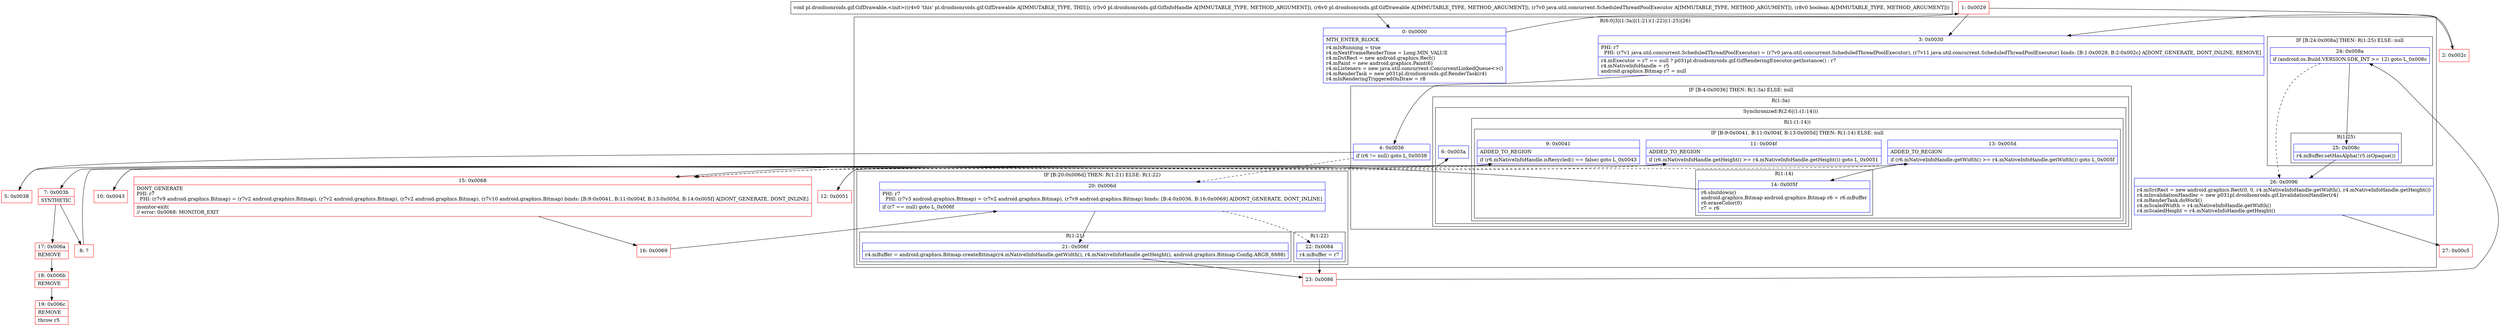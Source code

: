 digraph "CFG forpl.droidsonroids.gif.GifDrawable.\<init\>(Lpl\/droidsonroids\/gif\/GifInfoHandle;Lpl\/droidsonroids\/gif\/GifDrawable;Ljava\/util\/concurrent\/ScheduledThreadPoolExecutor;Z)V" {
subgraph cluster_Region_1260163842 {
label = "R(6:0|3|(1:3a)|(1:21)(1:22)|(1:25)|26)";
node [shape=record,color=blue];
Node_0 [shape=record,label="{0\:\ 0x0000|MTH_ENTER_BLOCK\l|r4.mIsRunning = true\lr4.mNextFrameRenderTime = Long.MIN_VALUE\lr4.mDstRect = new android.graphics.Rect()\lr4.mPaint = new android.graphics.Paint(6)\lr4.mListeners = new java.util.concurrent.ConcurrentLinkedQueue\<\>()\lr4.mRenderTask = new p031pl.droidsonroids.gif.RenderTask(r4)\lr4.mIsRenderingTriggeredOnDraw = r8\l}"];
Node_3 [shape=record,label="{3\:\ 0x0030|PHI: r7 \l  PHI: (r7v1 java.util.concurrent.ScheduledThreadPoolExecutor) = (r7v0 java.util.concurrent.ScheduledThreadPoolExecutor), (r7v11 java.util.concurrent.ScheduledThreadPoolExecutor) binds: [B:1:0x0029, B:2:0x002c] A[DONT_GENERATE, DONT_INLINE, REMOVE]\l|r4.mExecutor = r7 == null ? p031pl.droidsonroids.gif.GifRenderingExecutor.getInstance() : r7\lr4.mNativeInfoHandle = r5\landroid.graphics.Bitmap r7 = null\l}"];
subgraph cluster_IfRegion_2001856258 {
label = "IF [B:4:0x0036] THEN: R(1:3a) ELSE: null";
node [shape=record,color=blue];
Node_4 [shape=record,label="{4\:\ 0x0036|if (r6 != null) goto L_0x0038\l}"];
subgraph cluster_Region_202519379 {
label = "R(1:3a)";
node [shape=record,color=blue];
subgraph cluster_SynchronizedRegion_872287299 {
label = "Synchronized:R(2:6|(1:(1:14)))";
node [shape=record,color=blue];
Node_6 [shape=record,label="{6\:\ 0x003a}"];
subgraph cluster_Region_1264114289 {
label = "R(1:(1:14))";
node [shape=record,color=blue];
subgraph cluster_IfRegion_868830703 {
label = "IF [B:9:0x0041, B:11:0x004f, B:13:0x005d] THEN: R(1:14) ELSE: null";
node [shape=record,color=blue];
Node_9 [shape=record,label="{9\:\ 0x0041|ADDED_TO_REGION\l|if (r6.mNativeInfoHandle.isRecycled() == false) goto L_0x0043\l}"];
Node_11 [shape=record,label="{11\:\ 0x004f|ADDED_TO_REGION\l|if (r6.mNativeInfoHandle.getHeight() \>= r4.mNativeInfoHandle.getHeight()) goto L_0x0051\l}"];
Node_13 [shape=record,label="{13\:\ 0x005d|ADDED_TO_REGION\l|if (r6.mNativeInfoHandle.getWidth() \>= r4.mNativeInfoHandle.getWidth()) goto L_0x005f\l}"];
subgraph cluster_Region_1242056443 {
label = "R(1:14)";
node [shape=record,color=blue];
Node_14 [shape=record,label="{14\:\ 0x005f|r6.shutdown()\landroid.graphics.Bitmap android.graphics.Bitmap r6 = r6.mBuffer\lr6.eraseColor(0)\lr7 = r6\l}"];
}
}
}
}
}
}
subgraph cluster_IfRegion_11727050 {
label = "IF [B:20:0x006d] THEN: R(1:21) ELSE: R(1:22)";
node [shape=record,color=blue];
Node_20 [shape=record,label="{20\:\ 0x006d|PHI: r7 \l  PHI: (r7v3 android.graphics.Bitmap) = (r7v2 android.graphics.Bitmap), (r7v9 android.graphics.Bitmap) binds: [B:4:0x0036, B:16:0x0069] A[DONT_GENERATE, DONT_INLINE]\l|if (r7 == null) goto L_0x006f\l}"];
subgraph cluster_Region_777812078 {
label = "R(1:21)";
node [shape=record,color=blue];
Node_21 [shape=record,label="{21\:\ 0x006f|r4.mBuffer = android.graphics.Bitmap.createBitmap(r4.mNativeInfoHandle.getWidth(), r4.mNativeInfoHandle.getHeight(), android.graphics.Bitmap.Config.ARGB_8888)\l}"];
}
subgraph cluster_Region_1668894417 {
label = "R(1:22)";
node [shape=record,color=blue];
Node_22 [shape=record,label="{22\:\ 0x0084|r4.mBuffer = r7\l}"];
}
}
subgraph cluster_IfRegion_1828972018 {
label = "IF [B:24:0x008a] THEN: R(1:25) ELSE: null";
node [shape=record,color=blue];
Node_24 [shape=record,label="{24\:\ 0x008a|if (android.os.Build.VERSION.SDK_INT \>= 12) goto L_0x008c\l}"];
subgraph cluster_Region_1610953073 {
label = "R(1:25)";
node [shape=record,color=blue];
Node_25 [shape=record,label="{25\:\ 0x008c|r4.mBuffer.setHasAlpha(!r5.isOpaque())\l}"];
}
}
Node_26 [shape=record,label="{26\:\ 0x0096|r4.mSrcRect = new android.graphics.Rect(0, 0, r4.mNativeInfoHandle.getWidth(), r4.mNativeInfoHandle.getHeight())\lr4.mInvalidationHandler = new p031pl.droidsonroids.gif.InvalidationHandler(r4)\lr4.mRenderTask.doWork()\lr4.mScaledWidth = r4.mNativeInfoHandle.getWidth()\lr4.mScaledHeight = r4.mNativeInfoHandle.getHeight()\l}"];
}
Node_1 [shape=record,color=red,label="{1\:\ 0x0029}"];
Node_2 [shape=record,color=red,label="{2\:\ 0x002c}"];
Node_5 [shape=record,color=red,label="{5\:\ 0x0038}"];
Node_7 [shape=record,color=red,label="{7\:\ 0x003b|SYNTHETIC\l}"];
Node_8 [shape=record,color=red,label="{8\:\ ?}"];
Node_10 [shape=record,color=red,label="{10\:\ 0x0043}"];
Node_12 [shape=record,color=red,label="{12\:\ 0x0051}"];
Node_15 [shape=record,color=red,label="{15\:\ 0x0068|DONT_GENERATE\lPHI: r7 \l  PHI: (r7v9 android.graphics.Bitmap) = (r7v2 android.graphics.Bitmap), (r7v2 android.graphics.Bitmap), (r7v2 android.graphics.Bitmap), (r7v10 android.graphics.Bitmap) binds: [B:9:0x0041, B:11:0x004f, B:13:0x005d, B:14:0x005f] A[DONT_GENERATE, DONT_INLINE]\l|monitor\-exit(\l\/\/ error: 0x0068: MONITOR_EXIT  \l}"];
Node_16 [shape=record,color=red,label="{16\:\ 0x0069}"];
Node_17 [shape=record,color=red,label="{17\:\ 0x006a|REMOVE\l}"];
Node_18 [shape=record,color=red,label="{18\:\ 0x006b|REMOVE\l}"];
Node_19 [shape=record,color=red,label="{19\:\ 0x006c|REMOVE\l|throw r5\l}"];
Node_23 [shape=record,color=red,label="{23\:\ 0x0086}"];
Node_27 [shape=record,color=red,label="{27\:\ 0x00c5}"];
MethodNode[shape=record,label="{void pl.droidsonroids.gif.GifDrawable.\<init\>((r4v0 'this' pl.droidsonroids.gif.GifDrawable A[IMMUTABLE_TYPE, THIS]), (r5v0 pl.droidsonroids.gif.GifInfoHandle A[IMMUTABLE_TYPE, METHOD_ARGUMENT]), (r6v0 pl.droidsonroids.gif.GifDrawable A[IMMUTABLE_TYPE, METHOD_ARGUMENT]), (r7v0 java.util.concurrent.ScheduledThreadPoolExecutor A[IMMUTABLE_TYPE, METHOD_ARGUMENT]), (r8v0 boolean A[IMMUTABLE_TYPE, METHOD_ARGUMENT])) }"];
MethodNode -> Node_0;
Node_0 -> Node_1;
Node_3 -> Node_4;
Node_4 -> Node_5;
Node_4 -> Node_20[style=dashed];
Node_6 -> Node_7;
Node_9 -> Node_10;
Node_9 -> Node_15[style=dashed];
Node_11 -> Node_12;
Node_11 -> Node_15[style=dashed];
Node_13 -> Node_14;
Node_13 -> Node_15[style=dashed];
Node_14 -> Node_15;
Node_20 -> Node_21;
Node_20 -> Node_22[style=dashed];
Node_21 -> Node_23;
Node_22 -> Node_23;
Node_24 -> Node_25;
Node_24 -> Node_26[style=dashed];
Node_25 -> Node_26;
Node_26 -> Node_27;
Node_1 -> Node_2;
Node_1 -> Node_3;
Node_2 -> Node_3;
Node_5 -> Node_6;
Node_7 -> Node_8;
Node_7 -> Node_17;
Node_8 -> Node_9;
Node_10 -> Node_11;
Node_12 -> Node_13;
Node_15 -> Node_16;
Node_16 -> Node_20;
Node_17 -> Node_18;
Node_18 -> Node_19;
Node_23 -> Node_24;
}

